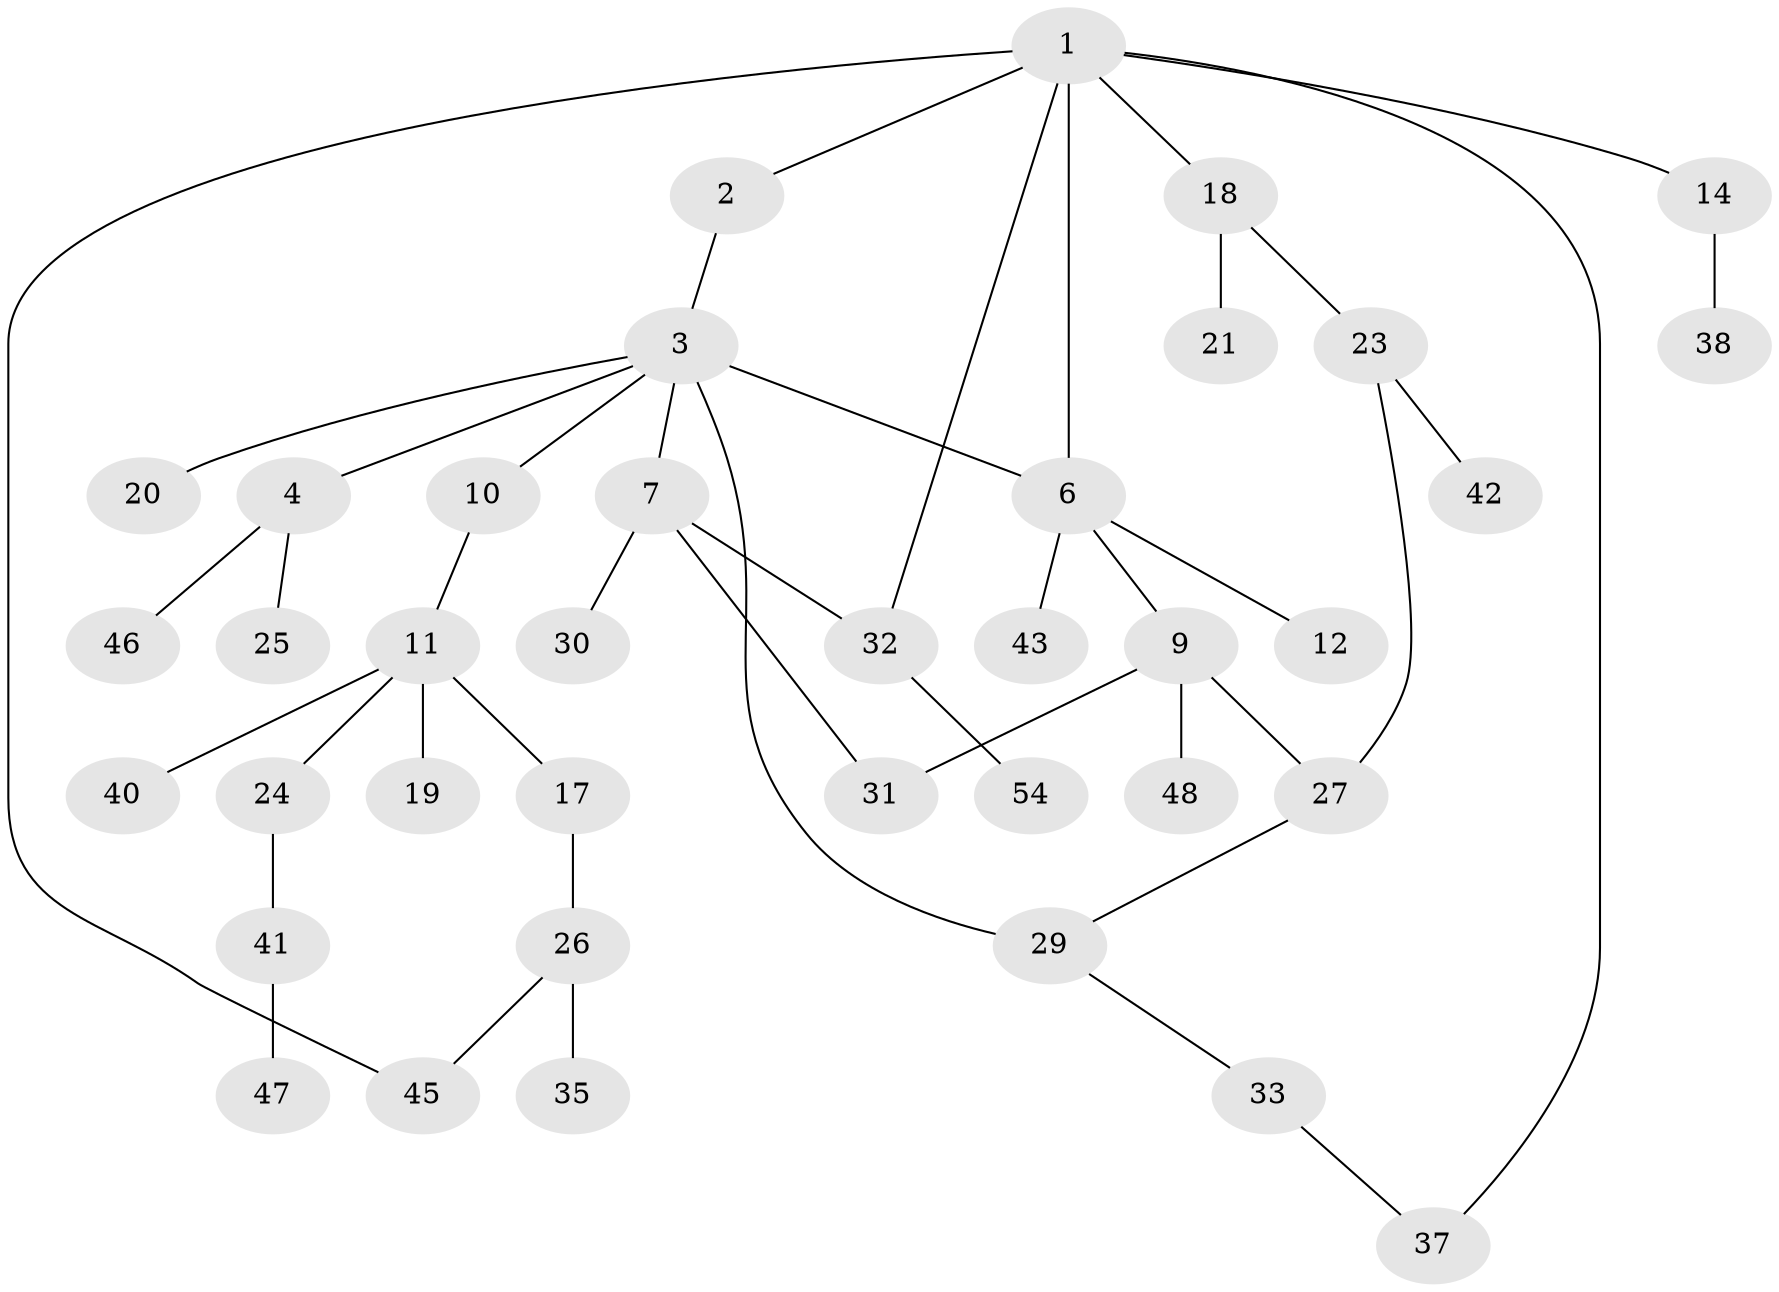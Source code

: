 // original degree distribution, {5: 0.09090909090909091, 2: 0.23636363636363636, 4: 0.10909090909090909, 1: 0.38181818181818183, 3: 0.18181818181818182}
// Generated by graph-tools (version 1.1) at 2025/16/03/04/25 18:16:55]
// undirected, 38 vertices, 44 edges
graph export_dot {
graph [start="1"]
  node [color=gray90,style=filled];
  1 [super="+8"];
  2;
  3 [super="+13+5"];
  4 [super="+15+28"];
  6;
  7;
  9 [super="+39+34+55"];
  10;
  11;
  12;
  14;
  17 [super="+44"];
  18;
  19;
  20;
  21;
  23;
  24;
  25;
  26;
  27;
  29;
  30;
  31;
  32;
  33;
  35;
  37 [super="+51"];
  38;
  40;
  41;
  42;
  43;
  45 [super="+53+52"];
  46;
  47;
  48;
  54;
  1 -- 2;
  1 -- 45;
  1 -- 6;
  1 -- 37;
  1 -- 32;
  1 -- 18;
  1 -- 14;
  2 -- 3;
  3 -- 4;
  3 -- 7;
  3 -- 20;
  3 -- 29 [weight=2];
  3 -- 10;
  3 -- 6;
  4 -- 46;
  4 -- 25;
  6 -- 9;
  6 -- 12;
  6 -- 43;
  7 -- 30;
  7 -- 31;
  7 -- 32;
  9 -- 48;
  9 -- 27;
  9 -- 31;
  10 -- 11;
  11 -- 17;
  11 -- 19;
  11 -- 24;
  11 -- 40;
  14 -- 38;
  17 -- 26;
  18 -- 21;
  18 -- 23;
  23 -- 27;
  23 -- 42;
  24 -- 41;
  26 -- 35;
  26 -- 45;
  27 -- 29;
  29 -- 33;
  32 -- 54;
  33 -- 37;
  41 -- 47;
}
